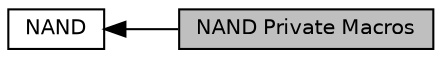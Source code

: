 digraph "NAND Private Macros"
{
  edge [fontname="Helvetica",fontsize="10",labelfontname="Helvetica",labelfontsize="10"];
  node [fontname="Helvetica",fontsize="10",shape=record];
  rankdir=LR;
  Node0 [label="NAND Private Macros",height=0.2,width=0.4,color="black", fillcolor="grey75", style="filled", fontcolor="black"];
  Node1 [label="NAND",height=0.2,width=0.4,color="black", fillcolor="white", style="filled",URL="$group___n_a_n_d.html"];
  Node1->Node0 [shape=plaintext, dir="back", style="solid"];
}

